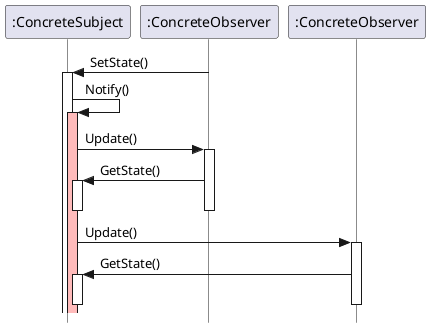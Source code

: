 ﻿@startuml
skinparam style strictuml
skinparam backgroundColor transparent
skinparam defaultFontName Arial
skinparam noteFontName Courier New
skinparam packageStyle rect
' hack for bug
skinparam lifelineStrategy nosolid

participant ":ConcreteSubject" as s
participant ":ConcreteObserver" as o1
participant ":ConcreteObserver" as o2

o1 -> s : SetState()
activate s
s -> s : Notify()
activate s #FFBBBB
s -> o1 : Update()
activate o1
o1 -> s : GetState()
activate s
deactivate s
deactivate o1
s -> o2 : Update()
activate o2
o2 -> s : GetState()
activate s
deactivate s
deactivate o2

@enduml